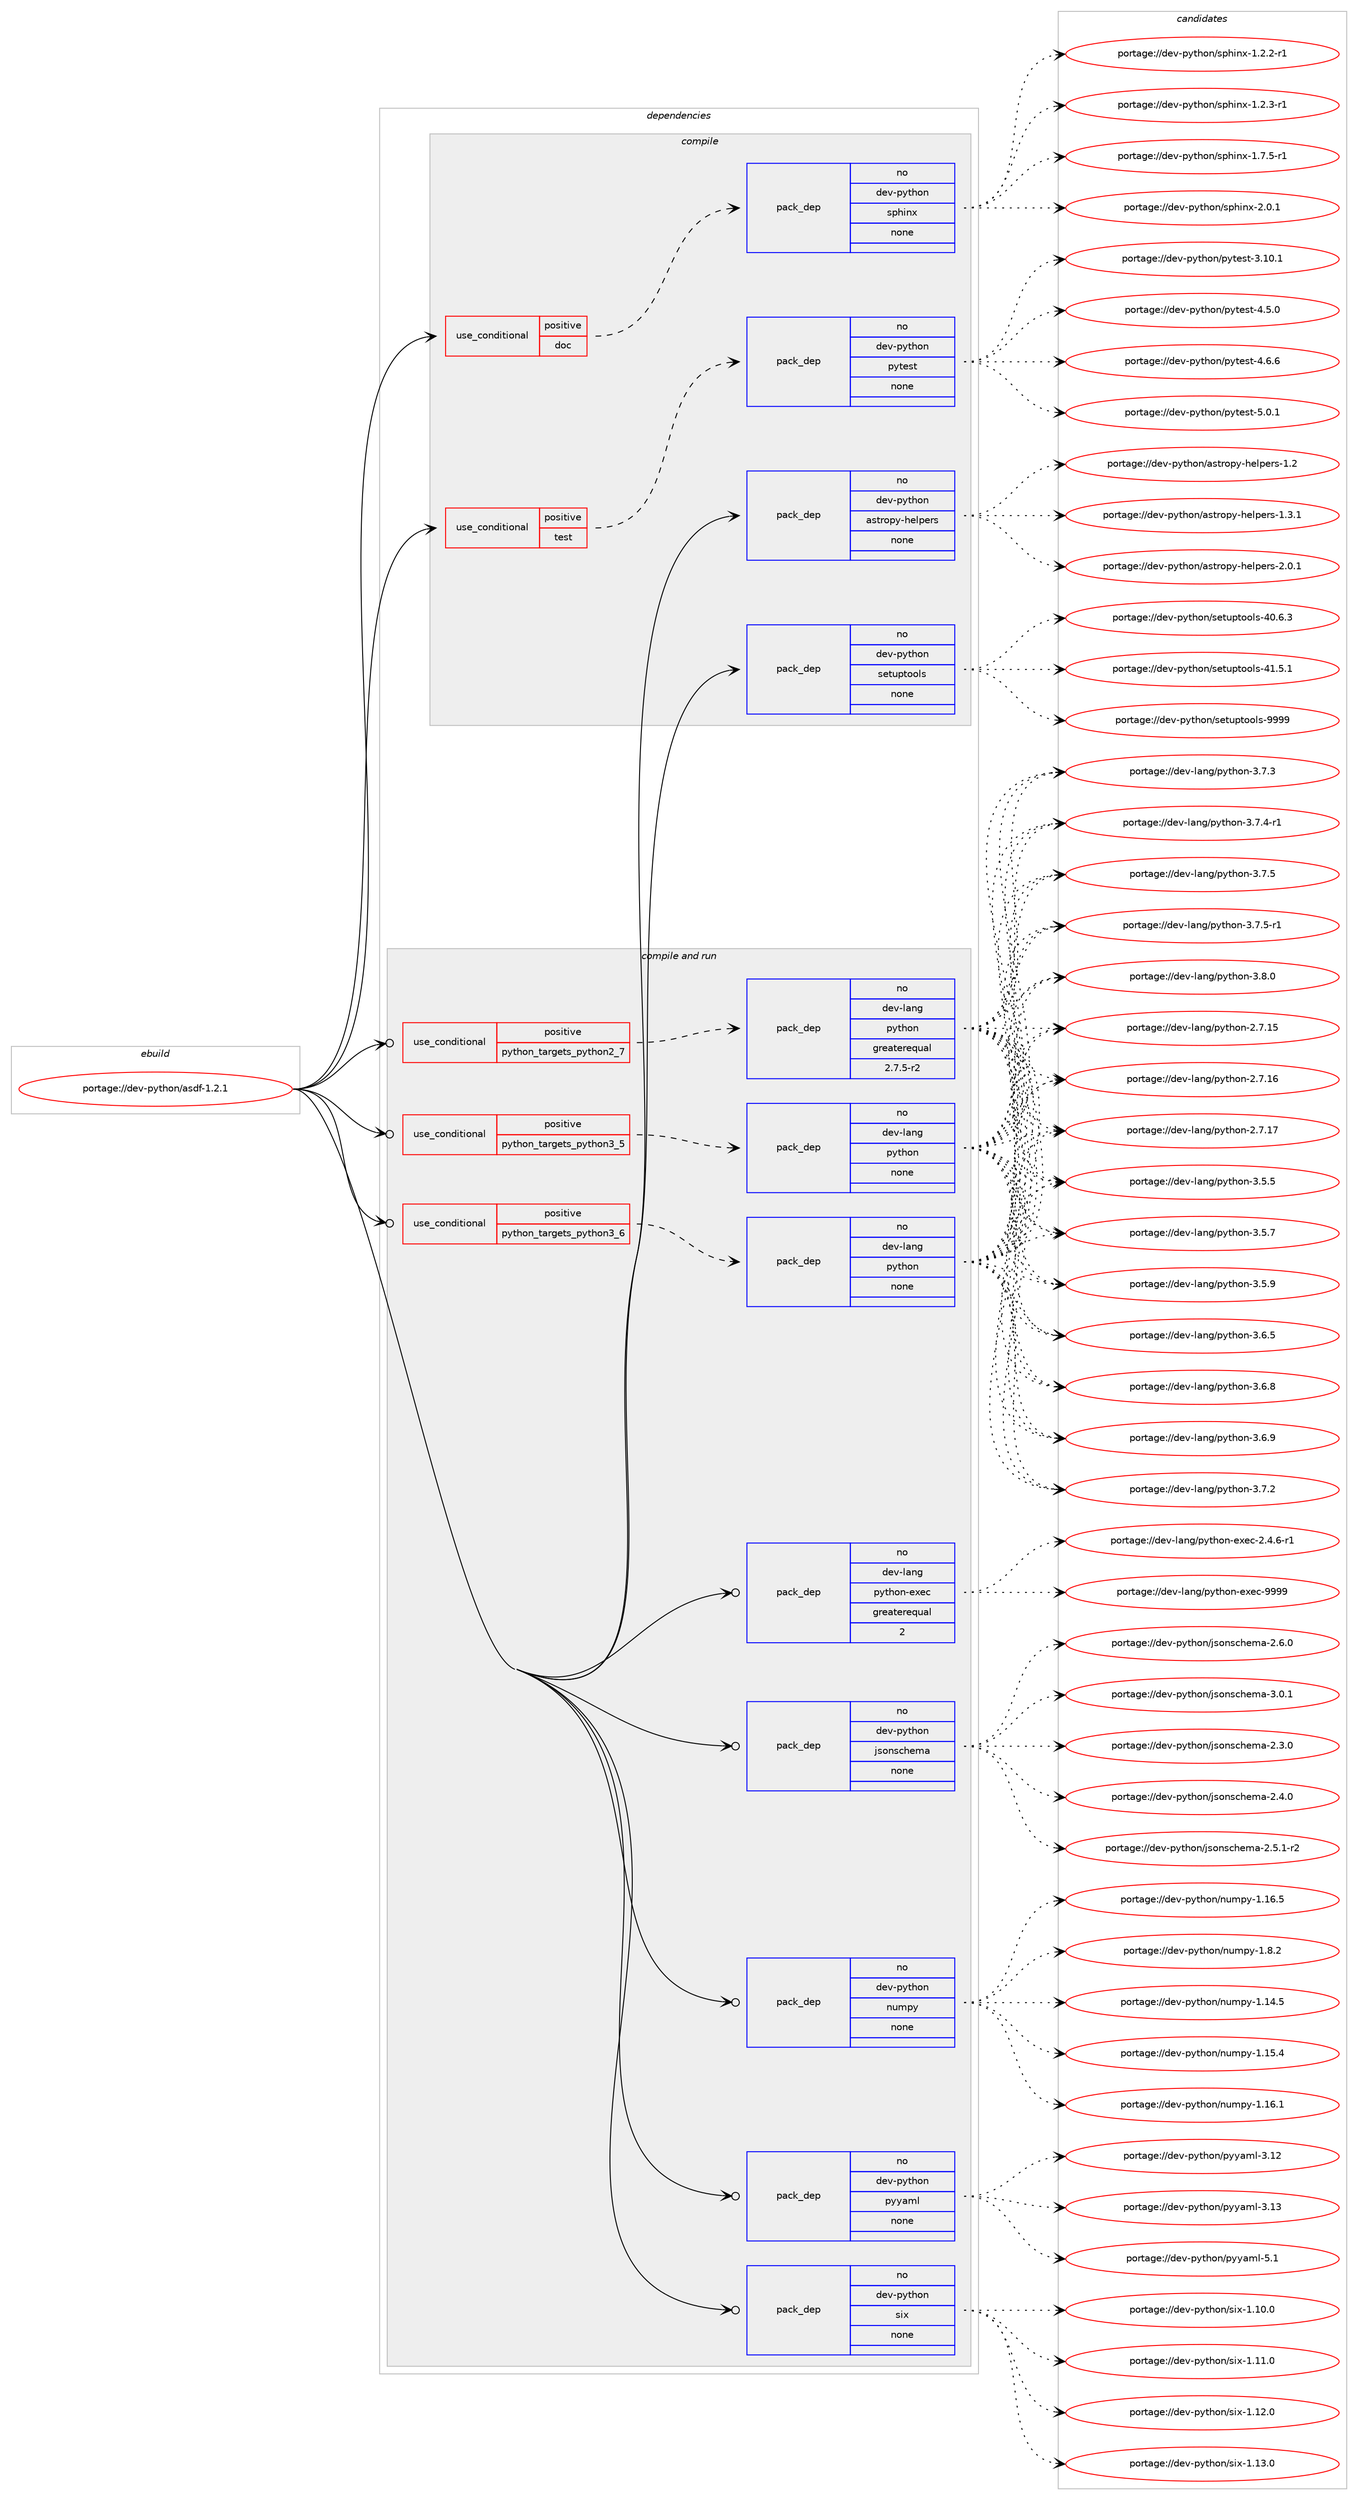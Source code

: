digraph prolog {

# *************
# Graph options
# *************

newrank=true;
concentrate=true;
compound=true;
graph [rankdir=LR,fontname=Helvetica,fontsize=10,ranksep=1.5];#, ranksep=2.5, nodesep=0.2];
edge  [arrowhead=vee];
node  [fontname=Helvetica,fontsize=10];

# **********
# The ebuild
# **********

subgraph cluster_leftcol {
color=gray;
rank=same;
label=<<i>ebuild</i>>;
id [label="portage://dev-python/asdf-1.2.1", color=red, width=4, href="../dev-python/asdf-1.2.1.svg"];
}

# ****************
# The dependencies
# ****************

subgraph cluster_midcol {
color=gray;
label=<<i>dependencies</i>>;
subgraph cluster_compile {
fillcolor="#eeeeee";
style=filled;
label=<<i>compile</i>>;
subgraph cond25585 {
dependency129667 [label=<<TABLE BORDER="0" CELLBORDER="1" CELLSPACING="0" CELLPADDING="4"><TR><TD ROWSPAN="3" CELLPADDING="10">use_conditional</TD></TR><TR><TD>positive</TD></TR><TR><TD>doc</TD></TR></TABLE>>, shape=none, color=red];
subgraph pack100779 {
dependency129668 [label=<<TABLE BORDER="0" CELLBORDER="1" CELLSPACING="0" CELLPADDING="4" WIDTH="220"><TR><TD ROWSPAN="6" CELLPADDING="30">pack_dep</TD></TR><TR><TD WIDTH="110">no</TD></TR><TR><TD>dev-python</TD></TR><TR><TD>sphinx</TD></TR><TR><TD>none</TD></TR><TR><TD></TD></TR></TABLE>>, shape=none, color=blue];
}
dependency129667:e -> dependency129668:w [weight=20,style="dashed",arrowhead="vee"];
}
id:e -> dependency129667:w [weight=20,style="solid",arrowhead="vee"];
subgraph cond25586 {
dependency129669 [label=<<TABLE BORDER="0" CELLBORDER="1" CELLSPACING="0" CELLPADDING="4"><TR><TD ROWSPAN="3" CELLPADDING="10">use_conditional</TD></TR><TR><TD>positive</TD></TR><TR><TD>test</TD></TR></TABLE>>, shape=none, color=red];
subgraph pack100780 {
dependency129670 [label=<<TABLE BORDER="0" CELLBORDER="1" CELLSPACING="0" CELLPADDING="4" WIDTH="220"><TR><TD ROWSPAN="6" CELLPADDING="30">pack_dep</TD></TR><TR><TD WIDTH="110">no</TD></TR><TR><TD>dev-python</TD></TR><TR><TD>pytest</TD></TR><TR><TD>none</TD></TR><TR><TD></TD></TR></TABLE>>, shape=none, color=blue];
}
dependency129669:e -> dependency129670:w [weight=20,style="dashed",arrowhead="vee"];
}
id:e -> dependency129669:w [weight=20,style="solid",arrowhead="vee"];
subgraph pack100781 {
dependency129671 [label=<<TABLE BORDER="0" CELLBORDER="1" CELLSPACING="0" CELLPADDING="4" WIDTH="220"><TR><TD ROWSPAN="6" CELLPADDING="30">pack_dep</TD></TR><TR><TD WIDTH="110">no</TD></TR><TR><TD>dev-python</TD></TR><TR><TD>astropy-helpers</TD></TR><TR><TD>none</TD></TR><TR><TD></TD></TR></TABLE>>, shape=none, color=blue];
}
id:e -> dependency129671:w [weight=20,style="solid",arrowhead="vee"];
subgraph pack100782 {
dependency129672 [label=<<TABLE BORDER="0" CELLBORDER="1" CELLSPACING="0" CELLPADDING="4" WIDTH="220"><TR><TD ROWSPAN="6" CELLPADDING="30">pack_dep</TD></TR><TR><TD WIDTH="110">no</TD></TR><TR><TD>dev-python</TD></TR><TR><TD>setuptools</TD></TR><TR><TD>none</TD></TR><TR><TD></TD></TR></TABLE>>, shape=none, color=blue];
}
id:e -> dependency129672:w [weight=20,style="solid",arrowhead="vee"];
}
subgraph cluster_compileandrun {
fillcolor="#eeeeee";
style=filled;
label=<<i>compile and run</i>>;
subgraph cond25587 {
dependency129673 [label=<<TABLE BORDER="0" CELLBORDER="1" CELLSPACING="0" CELLPADDING="4"><TR><TD ROWSPAN="3" CELLPADDING="10">use_conditional</TD></TR><TR><TD>positive</TD></TR><TR><TD>python_targets_python2_7</TD></TR></TABLE>>, shape=none, color=red];
subgraph pack100783 {
dependency129674 [label=<<TABLE BORDER="0" CELLBORDER="1" CELLSPACING="0" CELLPADDING="4" WIDTH="220"><TR><TD ROWSPAN="6" CELLPADDING="30">pack_dep</TD></TR><TR><TD WIDTH="110">no</TD></TR><TR><TD>dev-lang</TD></TR><TR><TD>python</TD></TR><TR><TD>greaterequal</TD></TR><TR><TD>2.7.5-r2</TD></TR></TABLE>>, shape=none, color=blue];
}
dependency129673:e -> dependency129674:w [weight=20,style="dashed",arrowhead="vee"];
}
id:e -> dependency129673:w [weight=20,style="solid",arrowhead="odotvee"];
subgraph cond25588 {
dependency129675 [label=<<TABLE BORDER="0" CELLBORDER="1" CELLSPACING="0" CELLPADDING="4"><TR><TD ROWSPAN="3" CELLPADDING="10">use_conditional</TD></TR><TR><TD>positive</TD></TR><TR><TD>python_targets_python3_5</TD></TR></TABLE>>, shape=none, color=red];
subgraph pack100784 {
dependency129676 [label=<<TABLE BORDER="0" CELLBORDER="1" CELLSPACING="0" CELLPADDING="4" WIDTH="220"><TR><TD ROWSPAN="6" CELLPADDING="30">pack_dep</TD></TR><TR><TD WIDTH="110">no</TD></TR><TR><TD>dev-lang</TD></TR><TR><TD>python</TD></TR><TR><TD>none</TD></TR><TR><TD></TD></TR></TABLE>>, shape=none, color=blue];
}
dependency129675:e -> dependency129676:w [weight=20,style="dashed",arrowhead="vee"];
}
id:e -> dependency129675:w [weight=20,style="solid",arrowhead="odotvee"];
subgraph cond25589 {
dependency129677 [label=<<TABLE BORDER="0" CELLBORDER="1" CELLSPACING="0" CELLPADDING="4"><TR><TD ROWSPAN="3" CELLPADDING="10">use_conditional</TD></TR><TR><TD>positive</TD></TR><TR><TD>python_targets_python3_6</TD></TR></TABLE>>, shape=none, color=red];
subgraph pack100785 {
dependency129678 [label=<<TABLE BORDER="0" CELLBORDER="1" CELLSPACING="0" CELLPADDING="4" WIDTH="220"><TR><TD ROWSPAN="6" CELLPADDING="30">pack_dep</TD></TR><TR><TD WIDTH="110">no</TD></TR><TR><TD>dev-lang</TD></TR><TR><TD>python</TD></TR><TR><TD>none</TD></TR><TR><TD></TD></TR></TABLE>>, shape=none, color=blue];
}
dependency129677:e -> dependency129678:w [weight=20,style="dashed",arrowhead="vee"];
}
id:e -> dependency129677:w [weight=20,style="solid",arrowhead="odotvee"];
subgraph pack100786 {
dependency129679 [label=<<TABLE BORDER="0" CELLBORDER="1" CELLSPACING="0" CELLPADDING="4" WIDTH="220"><TR><TD ROWSPAN="6" CELLPADDING="30">pack_dep</TD></TR><TR><TD WIDTH="110">no</TD></TR><TR><TD>dev-lang</TD></TR><TR><TD>python-exec</TD></TR><TR><TD>greaterequal</TD></TR><TR><TD>2</TD></TR></TABLE>>, shape=none, color=blue];
}
id:e -> dependency129679:w [weight=20,style="solid",arrowhead="odotvee"];
subgraph pack100787 {
dependency129680 [label=<<TABLE BORDER="0" CELLBORDER="1" CELLSPACING="0" CELLPADDING="4" WIDTH="220"><TR><TD ROWSPAN="6" CELLPADDING="30">pack_dep</TD></TR><TR><TD WIDTH="110">no</TD></TR><TR><TD>dev-python</TD></TR><TR><TD>jsonschema</TD></TR><TR><TD>none</TD></TR><TR><TD></TD></TR></TABLE>>, shape=none, color=blue];
}
id:e -> dependency129680:w [weight=20,style="solid",arrowhead="odotvee"];
subgraph pack100788 {
dependency129681 [label=<<TABLE BORDER="0" CELLBORDER="1" CELLSPACING="0" CELLPADDING="4" WIDTH="220"><TR><TD ROWSPAN="6" CELLPADDING="30">pack_dep</TD></TR><TR><TD WIDTH="110">no</TD></TR><TR><TD>dev-python</TD></TR><TR><TD>numpy</TD></TR><TR><TD>none</TD></TR><TR><TD></TD></TR></TABLE>>, shape=none, color=blue];
}
id:e -> dependency129681:w [weight=20,style="solid",arrowhead="odotvee"];
subgraph pack100789 {
dependency129682 [label=<<TABLE BORDER="0" CELLBORDER="1" CELLSPACING="0" CELLPADDING="4" WIDTH="220"><TR><TD ROWSPAN="6" CELLPADDING="30">pack_dep</TD></TR><TR><TD WIDTH="110">no</TD></TR><TR><TD>dev-python</TD></TR><TR><TD>pyyaml</TD></TR><TR><TD>none</TD></TR><TR><TD></TD></TR></TABLE>>, shape=none, color=blue];
}
id:e -> dependency129682:w [weight=20,style="solid",arrowhead="odotvee"];
subgraph pack100790 {
dependency129683 [label=<<TABLE BORDER="0" CELLBORDER="1" CELLSPACING="0" CELLPADDING="4" WIDTH="220"><TR><TD ROWSPAN="6" CELLPADDING="30">pack_dep</TD></TR><TR><TD WIDTH="110">no</TD></TR><TR><TD>dev-python</TD></TR><TR><TD>six</TD></TR><TR><TD>none</TD></TR><TR><TD></TD></TR></TABLE>>, shape=none, color=blue];
}
id:e -> dependency129683:w [weight=20,style="solid",arrowhead="odotvee"];
}
subgraph cluster_run {
fillcolor="#eeeeee";
style=filled;
label=<<i>run</i>>;
}
}

# **************
# The candidates
# **************

subgraph cluster_choices {
rank=same;
color=gray;
label=<<i>candidates</i>>;

subgraph choice100779 {
color=black;
nodesep=1;
choiceportage10010111845112121116104111110471151121041051101204549465046504511449 [label="portage://dev-python/sphinx-1.2.2-r1", color=red, width=4,href="../dev-python/sphinx-1.2.2-r1.svg"];
choiceportage10010111845112121116104111110471151121041051101204549465046514511449 [label="portage://dev-python/sphinx-1.2.3-r1", color=red, width=4,href="../dev-python/sphinx-1.2.3-r1.svg"];
choiceportage10010111845112121116104111110471151121041051101204549465546534511449 [label="portage://dev-python/sphinx-1.7.5-r1", color=red, width=4,href="../dev-python/sphinx-1.7.5-r1.svg"];
choiceportage1001011184511212111610411111047115112104105110120455046484649 [label="portage://dev-python/sphinx-2.0.1", color=red, width=4,href="../dev-python/sphinx-2.0.1.svg"];
dependency129668:e -> choiceportage10010111845112121116104111110471151121041051101204549465046504511449:w [style=dotted,weight="100"];
dependency129668:e -> choiceportage10010111845112121116104111110471151121041051101204549465046514511449:w [style=dotted,weight="100"];
dependency129668:e -> choiceportage10010111845112121116104111110471151121041051101204549465546534511449:w [style=dotted,weight="100"];
dependency129668:e -> choiceportage1001011184511212111610411111047115112104105110120455046484649:w [style=dotted,weight="100"];
}
subgraph choice100780 {
color=black;
nodesep=1;
choiceportage100101118451121211161041111104711212111610111511645514649484649 [label="portage://dev-python/pytest-3.10.1", color=red, width=4,href="../dev-python/pytest-3.10.1.svg"];
choiceportage1001011184511212111610411111047112121116101115116455246534648 [label="portage://dev-python/pytest-4.5.0", color=red, width=4,href="../dev-python/pytest-4.5.0.svg"];
choiceportage1001011184511212111610411111047112121116101115116455246544654 [label="portage://dev-python/pytest-4.6.6", color=red, width=4,href="../dev-python/pytest-4.6.6.svg"];
choiceportage1001011184511212111610411111047112121116101115116455346484649 [label="portage://dev-python/pytest-5.0.1", color=red, width=4,href="../dev-python/pytest-5.0.1.svg"];
dependency129670:e -> choiceportage100101118451121211161041111104711212111610111511645514649484649:w [style=dotted,weight="100"];
dependency129670:e -> choiceportage1001011184511212111610411111047112121116101115116455246534648:w [style=dotted,weight="100"];
dependency129670:e -> choiceportage1001011184511212111610411111047112121116101115116455246544654:w [style=dotted,weight="100"];
dependency129670:e -> choiceportage1001011184511212111610411111047112121116101115116455346484649:w [style=dotted,weight="100"];
}
subgraph choice100781 {
color=black;
nodesep=1;
choiceportage1001011184511212111610411111047971151161141111121214510410110811210111411545494650 [label="portage://dev-python/astropy-helpers-1.2", color=red, width=4,href="../dev-python/astropy-helpers-1.2.svg"];
choiceportage10010111845112121116104111110479711511611411111212145104101108112101114115454946514649 [label="portage://dev-python/astropy-helpers-1.3.1", color=red, width=4,href="../dev-python/astropy-helpers-1.3.1.svg"];
choiceportage10010111845112121116104111110479711511611411111212145104101108112101114115455046484649 [label="portage://dev-python/astropy-helpers-2.0.1", color=red, width=4,href="../dev-python/astropy-helpers-2.0.1.svg"];
dependency129671:e -> choiceportage1001011184511212111610411111047971151161141111121214510410110811210111411545494650:w [style=dotted,weight="100"];
dependency129671:e -> choiceportage10010111845112121116104111110479711511611411111212145104101108112101114115454946514649:w [style=dotted,weight="100"];
dependency129671:e -> choiceportage10010111845112121116104111110479711511611411111212145104101108112101114115455046484649:w [style=dotted,weight="100"];
}
subgraph choice100782 {
color=black;
nodesep=1;
choiceportage100101118451121211161041111104711510111611711211611111110811545524846544651 [label="portage://dev-python/setuptools-40.6.3", color=red, width=4,href="../dev-python/setuptools-40.6.3.svg"];
choiceportage100101118451121211161041111104711510111611711211611111110811545524946534649 [label="portage://dev-python/setuptools-41.5.1", color=red, width=4,href="../dev-python/setuptools-41.5.1.svg"];
choiceportage10010111845112121116104111110471151011161171121161111111081154557575757 [label="portage://dev-python/setuptools-9999", color=red, width=4,href="../dev-python/setuptools-9999.svg"];
dependency129672:e -> choiceportage100101118451121211161041111104711510111611711211611111110811545524846544651:w [style=dotted,weight="100"];
dependency129672:e -> choiceportage100101118451121211161041111104711510111611711211611111110811545524946534649:w [style=dotted,weight="100"];
dependency129672:e -> choiceportage10010111845112121116104111110471151011161171121161111111081154557575757:w [style=dotted,weight="100"];
}
subgraph choice100783 {
color=black;
nodesep=1;
choiceportage10010111845108971101034711212111610411111045504655464953 [label="portage://dev-lang/python-2.7.15", color=red, width=4,href="../dev-lang/python-2.7.15.svg"];
choiceportage10010111845108971101034711212111610411111045504655464954 [label="portage://dev-lang/python-2.7.16", color=red, width=4,href="../dev-lang/python-2.7.16.svg"];
choiceportage10010111845108971101034711212111610411111045504655464955 [label="portage://dev-lang/python-2.7.17", color=red, width=4,href="../dev-lang/python-2.7.17.svg"];
choiceportage100101118451089711010347112121116104111110455146534653 [label="portage://dev-lang/python-3.5.5", color=red, width=4,href="../dev-lang/python-3.5.5.svg"];
choiceportage100101118451089711010347112121116104111110455146534655 [label="portage://dev-lang/python-3.5.7", color=red, width=4,href="../dev-lang/python-3.5.7.svg"];
choiceportage100101118451089711010347112121116104111110455146534657 [label="portage://dev-lang/python-3.5.9", color=red, width=4,href="../dev-lang/python-3.5.9.svg"];
choiceportage100101118451089711010347112121116104111110455146544653 [label="portage://dev-lang/python-3.6.5", color=red, width=4,href="../dev-lang/python-3.6.5.svg"];
choiceportage100101118451089711010347112121116104111110455146544656 [label="portage://dev-lang/python-3.6.8", color=red, width=4,href="../dev-lang/python-3.6.8.svg"];
choiceportage100101118451089711010347112121116104111110455146544657 [label="portage://dev-lang/python-3.6.9", color=red, width=4,href="../dev-lang/python-3.6.9.svg"];
choiceportage100101118451089711010347112121116104111110455146554650 [label="portage://dev-lang/python-3.7.2", color=red, width=4,href="../dev-lang/python-3.7.2.svg"];
choiceportage100101118451089711010347112121116104111110455146554651 [label="portage://dev-lang/python-3.7.3", color=red, width=4,href="../dev-lang/python-3.7.3.svg"];
choiceportage1001011184510897110103471121211161041111104551465546524511449 [label="portage://dev-lang/python-3.7.4-r1", color=red, width=4,href="../dev-lang/python-3.7.4-r1.svg"];
choiceportage100101118451089711010347112121116104111110455146554653 [label="portage://dev-lang/python-3.7.5", color=red, width=4,href="../dev-lang/python-3.7.5.svg"];
choiceportage1001011184510897110103471121211161041111104551465546534511449 [label="portage://dev-lang/python-3.7.5-r1", color=red, width=4,href="../dev-lang/python-3.7.5-r1.svg"];
choiceportage100101118451089711010347112121116104111110455146564648 [label="portage://dev-lang/python-3.8.0", color=red, width=4,href="../dev-lang/python-3.8.0.svg"];
dependency129674:e -> choiceportage10010111845108971101034711212111610411111045504655464953:w [style=dotted,weight="100"];
dependency129674:e -> choiceportage10010111845108971101034711212111610411111045504655464954:w [style=dotted,weight="100"];
dependency129674:e -> choiceportage10010111845108971101034711212111610411111045504655464955:w [style=dotted,weight="100"];
dependency129674:e -> choiceportage100101118451089711010347112121116104111110455146534653:w [style=dotted,weight="100"];
dependency129674:e -> choiceportage100101118451089711010347112121116104111110455146534655:w [style=dotted,weight="100"];
dependency129674:e -> choiceportage100101118451089711010347112121116104111110455146534657:w [style=dotted,weight="100"];
dependency129674:e -> choiceportage100101118451089711010347112121116104111110455146544653:w [style=dotted,weight="100"];
dependency129674:e -> choiceportage100101118451089711010347112121116104111110455146544656:w [style=dotted,weight="100"];
dependency129674:e -> choiceportage100101118451089711010347112121116104111110455146544657:w [style=dotted,weight="100"];
dependency129674:e -> choiceportage100101118451089711010347112121116104111110455146554650:w [style=dotted,weight="100"];
dependency129674:e -> choiceportage100101118451089711010347112121116104111110455146554651:w [style=dotted,weight="100"];
dependency129674:e -> choiceportage1001011184510897110103471121211161041111104551465546524511449:w [style=dotted,weight="100"];
dependency129674:e -> choiceportage100101118451089711010347112121116104111110455146554653:w [style=dotted,weight="100"];
dependency129674:e -> choiceportage1001011184510897110103471121211161041111104551465546534511449:w [style=dotted,weight="100"];
dependency129674:e -> choiceportage100101118451089711010347112121116104111110455146564648:w [style=dotted,weight="100"];
}
subgraph choice100784 {
color=black;
nodesep=1;
choiceportage10010111845108971101034711212111610411111045504655464953 [label="portage://dev-lang/python-2.7.15", color=red, width=4,href="../dev-lang/python-2.7.15.svg"];
choiceportage10010111845108971101034711212111610411111045504655464954 [label="portage://dev-lang/python-2.7.16", color=red, width=4,href="../dev-lang/python-2.7.16.svg"];
choiceportage10010111845108971101034711212111610411111045504655464955 [label="portage://dev-lang/python-2.7.17", color=red, width=4,href="../dev-lang/python-2.7.17.svg"];
choiceportage100101118451089711010347112121116104111110455146534653 [label="portage://dev-lang/python-3.5.5", color=red, width=4,href="../dev-lang/python-3.5.5.svg"];
choiceportage100101118451089711010347112121116104111110455146534655 [label="portage://dev-lang/python-3.5.7", color=red, width=4,href="../dev-lang/python-3.5.7.svg"];
choiceportage100101118451089711010347112121116104111110455146534657 [label="portage://dev-lang/python-3.5.9", color=red, width=4,href="../dev-lang/python-3.5.9.svg"];
choiceportage100101118451089711010347112121116104111110455146544653 [label="portage://dev-lang/python-3.6.5", color=red, width=4,href="../dev-lang/python-3.6.5.svg"];
choiceportage100101118451089711010347112121116104111110455146544656 [label="portage://dev-lang/python-3.6.8", color=red, width=4,href="../dev-lang/python-3.6.8.svg"];
choiceportage100101118451089711010347112121116104111110455146544657 [label="portage://dev-lang/python-3.6.9", color=red, width=4,href="../dev-lang/python-3.6.9.svg"];
choiceportage100101118451089711010347112121116104111110455146554650 [label="portage://dev-lang/python-3.7.2", color=red, width=4,href="../dev-lang/python-3.7.2.svg"];
choiceportage100101118451089711010347112121116104111110455146554651 [label="portage://dev-lang/python-3.7.3", color=red, width=4,href="../dev-lang/python-3.7.3.svg"];
choiceportage1001011184510897110103471121211161041111104551465546524511449 [label="portage://dev-lang/python-3.7.4-r1", color=red, width=4,href="../dev-lang/python-3.7.4-r1.svg"];
choiceportage100101118451089711010347112121116104111110455146554653 [label="portage://dev-lang/python-3.7.5", color=red, width=4,href="../dev-lang/python-3.7.5.svg"];
choiceportage1001011184510897110103471121211161041111104551465546534511449 [label="portage://dev-lang/python-3.7.5-r1", color=red, width=4,href="../dev-lang/python-3.7.5-r1.svg"];
choiceportage100101118451089711010347112121116104111110455146564648 [label="portage://dev-lang/python-3.8.0", color=red, width=4,href="../dev-lang/python-3.8.0.svg"];
dependency129676:e -> choiceportage10010111845108971101034711212111610411111045504655464953:w [style=dotted,weight="100"];
dependency129676:e -> choiceportage10010111845108971101034711212111610411111045504655464954:w [style=dotted,weight="100"];
dependency129676:e -> choiceportage10010111845108971101034711212111610411111045504655464955:w [style=dotted,weight="100"];
dependency129676:e -> choiceportage100101118451089711010347112121116104111110455146534653:w [style=dotted,weight="100"];
dependency129676:e -> choiceportage100101118451089711010347112121116104111110455146534655:w [style=dotted,weight="100"];
dependency129676:e -> choiceportage100101118451089711010347112121116104111110455146534657:w [style=dotted,weight="100"];
dependency129676:e -> choiceportage100101118451089711010347112121116104111110455146544653:w [style=dotted,weight="100"];
dependency129676:e -> choiceportage100101118451089711010347112121116104111110455146544656:w [style=dotted,weight="100"];
dependency129676:e -> choiceportage100101118451089711010347112121116104111110455146544657:w [style=dotted,weight="100"];
dependency129676:e -> choiceportage100101118451089711010347112121116104111110455146554650:w [style=dotted,weight="100"];
dependency129676:e -> choiceportage100101118451089711010347112121116104111110455146554651:w [style=dotted,weight="100"];
dependency129676:e -> choiceportage1001011184510897110103471121211161041111104551465546524511449:w [style=dotted,weight="100"];
dependency129676:e -> choiceportage100101118451089711010347112121116104111110455146554653:w [style=dotted,weight="100"];
dependency129676:e -> choiceportage1001011184510897110103471121211161041111104551465546534511449:w [style=dotted,weight="100"];
dependency129676:e -> choiceportage100101118451089711010347112121116104111110455146564648:w [style=dotted,weight="100"];
}
subgraph choice100785 {
color=black;
nodesep=1;
choiceportage10010111845108971101034711212111610411111045504655464953 [label="portage://dev-lang/python-2.7.15", color=red, width=4,href="../dev-lang/python-2.7.15.svg"];
choiceportage10010111845108971101034711212111610411111045504655464954 [label="portage://dev-lang/python-2.7.16", color=red, width=4,href="../dev-lang/python-2.7.16.svg"];
choiceportage10010111845108971101034711212111610411111045504655464955 [label="portage://dev-lang/python-2.7.17", color=red, width=4,href="../dev-lang/python-2.7.17.svg"];
choiceportage100101118451089711010347112121116104111110455146534653 [label="portage://dev-lang/python-3.5.5", color=red, width=4,href="../dev-lang/python-3.5.5.svg"];
choiceportage100101118451089711010347112121116104111110455146534655 [label="portage://dev-lang/python-3.5.7", color=red, width=4,href="../dev-lang/python-3.5.7.svg"];
choiceportage100101118451089711010347112121116104111110455146534657 [label="portage://dev-lang/python-3.5.9", color=red, width=4,href="../dev-lang/python-3.5.9.svg"];
choiceportage100101118451089711010347112121116104111110455146544653 [label="portage://dev-lang/python-3.6.5", color=red, width=4,href="../dev-lang/python-3.6.5.svg"];
choiceportage100101118451089711010347112121116104111110455146544656 [label="portage://dev-lang/python-3.6.8", color=red, width=4,href="../dev-lang/python-3.6.8.svg"];
choiceportage100101118451089711010347112121116104111110455146544657 [label="portage://dev-lang/python-3.6.9", color=red, width=4,href="../dev-lang/python-3.6.9.svg"];
choiceportage100101118451089711010347112121116104111110455146554650 [label="portage://dev-lang/python-3.7.2", color=red, width=4,href="../dev-lang/python-3.7.2.svg"];
choiceportage100101118451089711010347112121116104111110455146554651 [label="portage://dev-lang/python-3.7.3", color=red, width=4,href="../dev-lang/python-3.7.3.svg"];
choiceportage1001011184510897110103471121211161041111104551465546524511449 [label="portage://dev-lang/python-3.7.4-r1", color=red, width=4,href="../dev-lang/python-3.7.4-r1.svg"];
choiceportage100101118451089711010347112121116104111110455146554653 [label="portage://dev-lang/python-3.7.5", color=red, width=4,href="../dev-lang/python-3.7.5.svg"];
choiceportage1001011184510897110103471121211161041111104551465546534511449 [label="portage://dev-lang/python-3.7.5-r1", color=red, width=4,href="../dev-lang/python-3.7.5-r1.svg"];
choiceportage100101118451089711010347112121116104111110455146564648 [label="portage://dev-lang/python-3.8.0", color=red, width=4,href="../dev-lang/python-3.8.0.svg"];
dependency129678:e -> choiceportage10010111845108971101034711212111610411111045504655464953:w [style=dotted,weight="100"];
dependency129678:e -> choiceportage10010111845108971101034711212111610411111045504655464954:w [style=dotted,weight="100"];
dependency129678:e -> choiceportage10010111845108971101034711212111610411111045504655464955:w [style=dotted,weight="100"];
dependency129678:e -> choiceportage100101118451089711010347112121116104111110455146534653:w [style=dotted,weight="100"];
dependency129678:e -> choiceportage100101118451089711010347112121116104111110455146534655:w [style=dotted,weight="100"];
dependency129678:e -> choiceportage100101118451089711010347112121116104111110455146534657:w [style=dotted,weight="100"];
dependency129678:e -> choiceportage100101118451089711010347112121116104111110455146544653:w [style=dotted,weight="100"];
dependency129678:e -> choiceportage100101118451089711010347112121116104111110455146544656:w [style=dotted,weight="100"];
dependency129678:e -> choiceportage100101118451089711010347112121116104111110455146544657:w [style=dotted,weight="100"];
dependency129678:e -> choiceportage100101118451089711010347112121116104111110455146554650:w [style=dotted,weight="100"];
dependency129678:e -> choiceportage100101118451089711010347112121116104111110455146554651:w [style=dotted,weight="100"];
dependency129678:e -> choiceportage1001011184510897110103471121211161041111104551465546524511449:w [style=dotted,weight="100"];
dependency129678:e -> choiceportage100101118451089711010347112121116104111110455146554653:w [style=dotted,weight="100"];
dependency129678:e -> choiceportage1001011184510897110103471121211161041111104551465546534511449:w [style=dotted,weight="100"];
dependency129678:e -> choiceportage100101118451089711010347112121116104111110455146564648:w [style=dotted,weight="100"];
}
subgraph choice100786 {
color=black;
nodesep=1;
choiceportage10010111845108971101034711212111610411111045101120101994550465246544511449 [label="portage://dev-lang/python-exec-2.4.6-r1", color=red, width=4,href="../dev-lang/python-exec-2.4.6-r1.svg"];
choiceportage10010111845108971101034711212111610411111045101120101994557575757 [label="portage://dev-lang/python-exec-9999", color=red, width=4,href="../dev-lang/python-exec-9999.svg"];
dependency129679:e -> choiceportage10010111845108971101034711212111610411111045101120101994550465246544511449:w [style=dotted,weight="100"];
dependency129679:e -> choiceportage10010111845108971101034711212111610411111045101120101994557575757:w [style=dotted,weight="100"];
}
subgraph choice100787 {
color=black;
nodesep=1;
choiceportage10010111845112121116104111110471061151111101159910410110997455046514648 [label="portage://dev-python/jsonschema-2.3.0", color=red, width=4,href="../dev-python/jsonschema-2.3.0.svg"];
choiceportage10010111845112121116104111110471061151111101159910410110997455046524648 [label="portage://dev-python/jsonschema-2.4.0", color=red, width=4,href="../dev-python/jsonschema-2.4.0.svg"];
choiceportage100101118451121211161041111104710611511111011599104101109974550465346494511450 [label="portage://dev-python/jsonschema-2.5.1-r2", color=red, width=4,href="../dev-python/jsonschema-2.5.1-r2.svg"];
choiceportage10010111845112121116104111110471061151111101159910410110997455046544648 [label="portage://dev-python/jsonschema-2.6.0", color=red, width=4,href="../dev-python/jsonschema-2.6.0.svg"];
choiceportage10010111845112121116104111110471061151111101159910410110997455146484649 [label="portage://dev-python/jsonschema-3.0.1", color=red, width=4,href="../dev-python/jsonschema-3.0.1.svg"];
dependency129680:e -> choiceportage10010111845112121116104111110471061151111101159910410110997455046514648:w [style=dotted,weight="100"];
dependency129680:e -> choiceportage10010111845112121116104111110471061151111101159910410110997455046524648:w [style=dotted,weight="100"];
dependency129680:e -> choiceportage100101118451121211161041111104710611511111011599104101109974550465346494511450:w [style=dotted,weight="100"];
dependency129680:e -> choiceportage10010111845112121116104111110471061151111101159910410110997455046544648:w [style=dotted,weight="100"];
dependency129680:e -> choiceportage10010111845112121116104111110471061151111101159910410110997455146484649:w [style=dotted,weight="100"];
}
subgraph choice100788 {
color=black;
nodesep=1;
choiceportage100101118451121211161041111104711011710911212145494649524653 [label="portage://dev-python/numpy-1.14.5", color=red, width=4,href="../dev-python/numpy-1.14.5.svg"];
choiceportage100101118451121211161041111104711011710911212145494649534652 [label="portage://dev-python/numpy-1.15.4", color=red, width=4,href="../dev-python/numpy-1.15.4.svg"];
choiceportage100101118451121211161041111104711011710911212145494649544649 [label="portage://dev-python/numpy-1.16.1", color=red, width=4,href="../dev-python/numpy-1.16.1.svg"];
choiceportage100101118451121211161041111104711011710911212145494649544653 [label="portage://dev-python/numpy-1.16.5", color=red, width=4,href="../dev-python/numpy-1.16.5.svg"];
choiceportage1001011184511212111610411111047110117109112121454946564650 [label="portage://dev-python/numpy-1.8.2", color=red, width=4,href="../dev-python/numpy-1.8.2.svg"];
dependency129681:e -> choiceportage100101118451121211161041111104711011710911212145494649524653:w [style=dotted,weight="100"];
dependency129681:e -> choiceportage100101118451121211161041111104711011710911212145494649534652:w [style=dotted,weight="100"];
dependency129681:e -> choiceportage100101118451121211161041111104711011710911212145494649544649:w [style=dotted,weight="100"];
dependency129681:e -> choiceportage100101118451121211161041111104711011710911212145494649544653:w [style=dotted,weight="100"];
dependency129681:e -> choiceportage1001011184511212111610411111047110117109112121454946564650:w [style=dotted,weight="100"];
}
subgraph choice100789 {
color=black;
nodesep=1;
choiceportage1001011184511212111610411111047112121121971091084551464950 [label="portage://dev-python/pyyaml-3.12", color=red, width=4,href="../dev-python/pyyaml-3.12.svg"];
choiceportage1001011184511212111610411111047112121121971091084551464951 [label="portage://dev-python/pyyaml-3.13", color=red, width=4,href="../dev-python/pyyaml-3.13.svg"];
choiceportage10010111845112121116104111110471121211219710910845534649 [label="portage://dev-python/pyyaml-5.1", color=red, width=4,href="../dev-python/pyyaml-5.1.svg"];
dependency129682:e -> choiceportage1001011184511212111610411111047112121121971091084551464950:w [style=dotted,weight="100"];
dependency129682:e -> choiceportage1001011184511212111610411111047112121121971091084551464951:w [style=dotted,weight="100"];
dependency129682:e -> choiceportage10010111845112121116104111110471121211219710910845534649:w [style=dotted,weight="100"];
}
subgraph choice100790 {
color=black;
nodesep=1;
choiceportage100101118451121211161041111104711510512045494649484648 [label="portage://dev-python/six-1.10.0", color=red, width=4,href="../dev-python/six-1.10.0.svg"];
choiceportage100101118451121211161041111104711510512045494649494648 [label="portage://dev-python/six-1.11.0", color=red, width=4,href="../dev-python/six-1.11.0.svg"];
choiceportage100101118451121211161041111104711510512045494649504648 [label="portage://dev-python/six-1.12.0", color=red, width=4,href="../dev-python/six-1.12.0.svg"];
choiceportage100101118451121211161041111104711510512045494649514648 [label="portage://dev-python/six-1.13.0", color=red, width=4,href="../dev-python/six-1.13.0.svg"];
dependency129683:e -> choiceportage100101118451121211161041111104711510512045494649484648:w [style=dotted,weight="100"];
dependency129683:e -> choiceportage100101118451121211161041111104711510512045494649494648:w [style=dotted,weight="100"];
dependency129683:e -> choiceportage100101118451121211161041111104711510512045494649504648:w [style=dotted,weight="100"];
dependency129683:e -> choiceportage100101118451121211161041111104711510512045494649514648:w [style=dotted,weight="100"];
}
}

}
